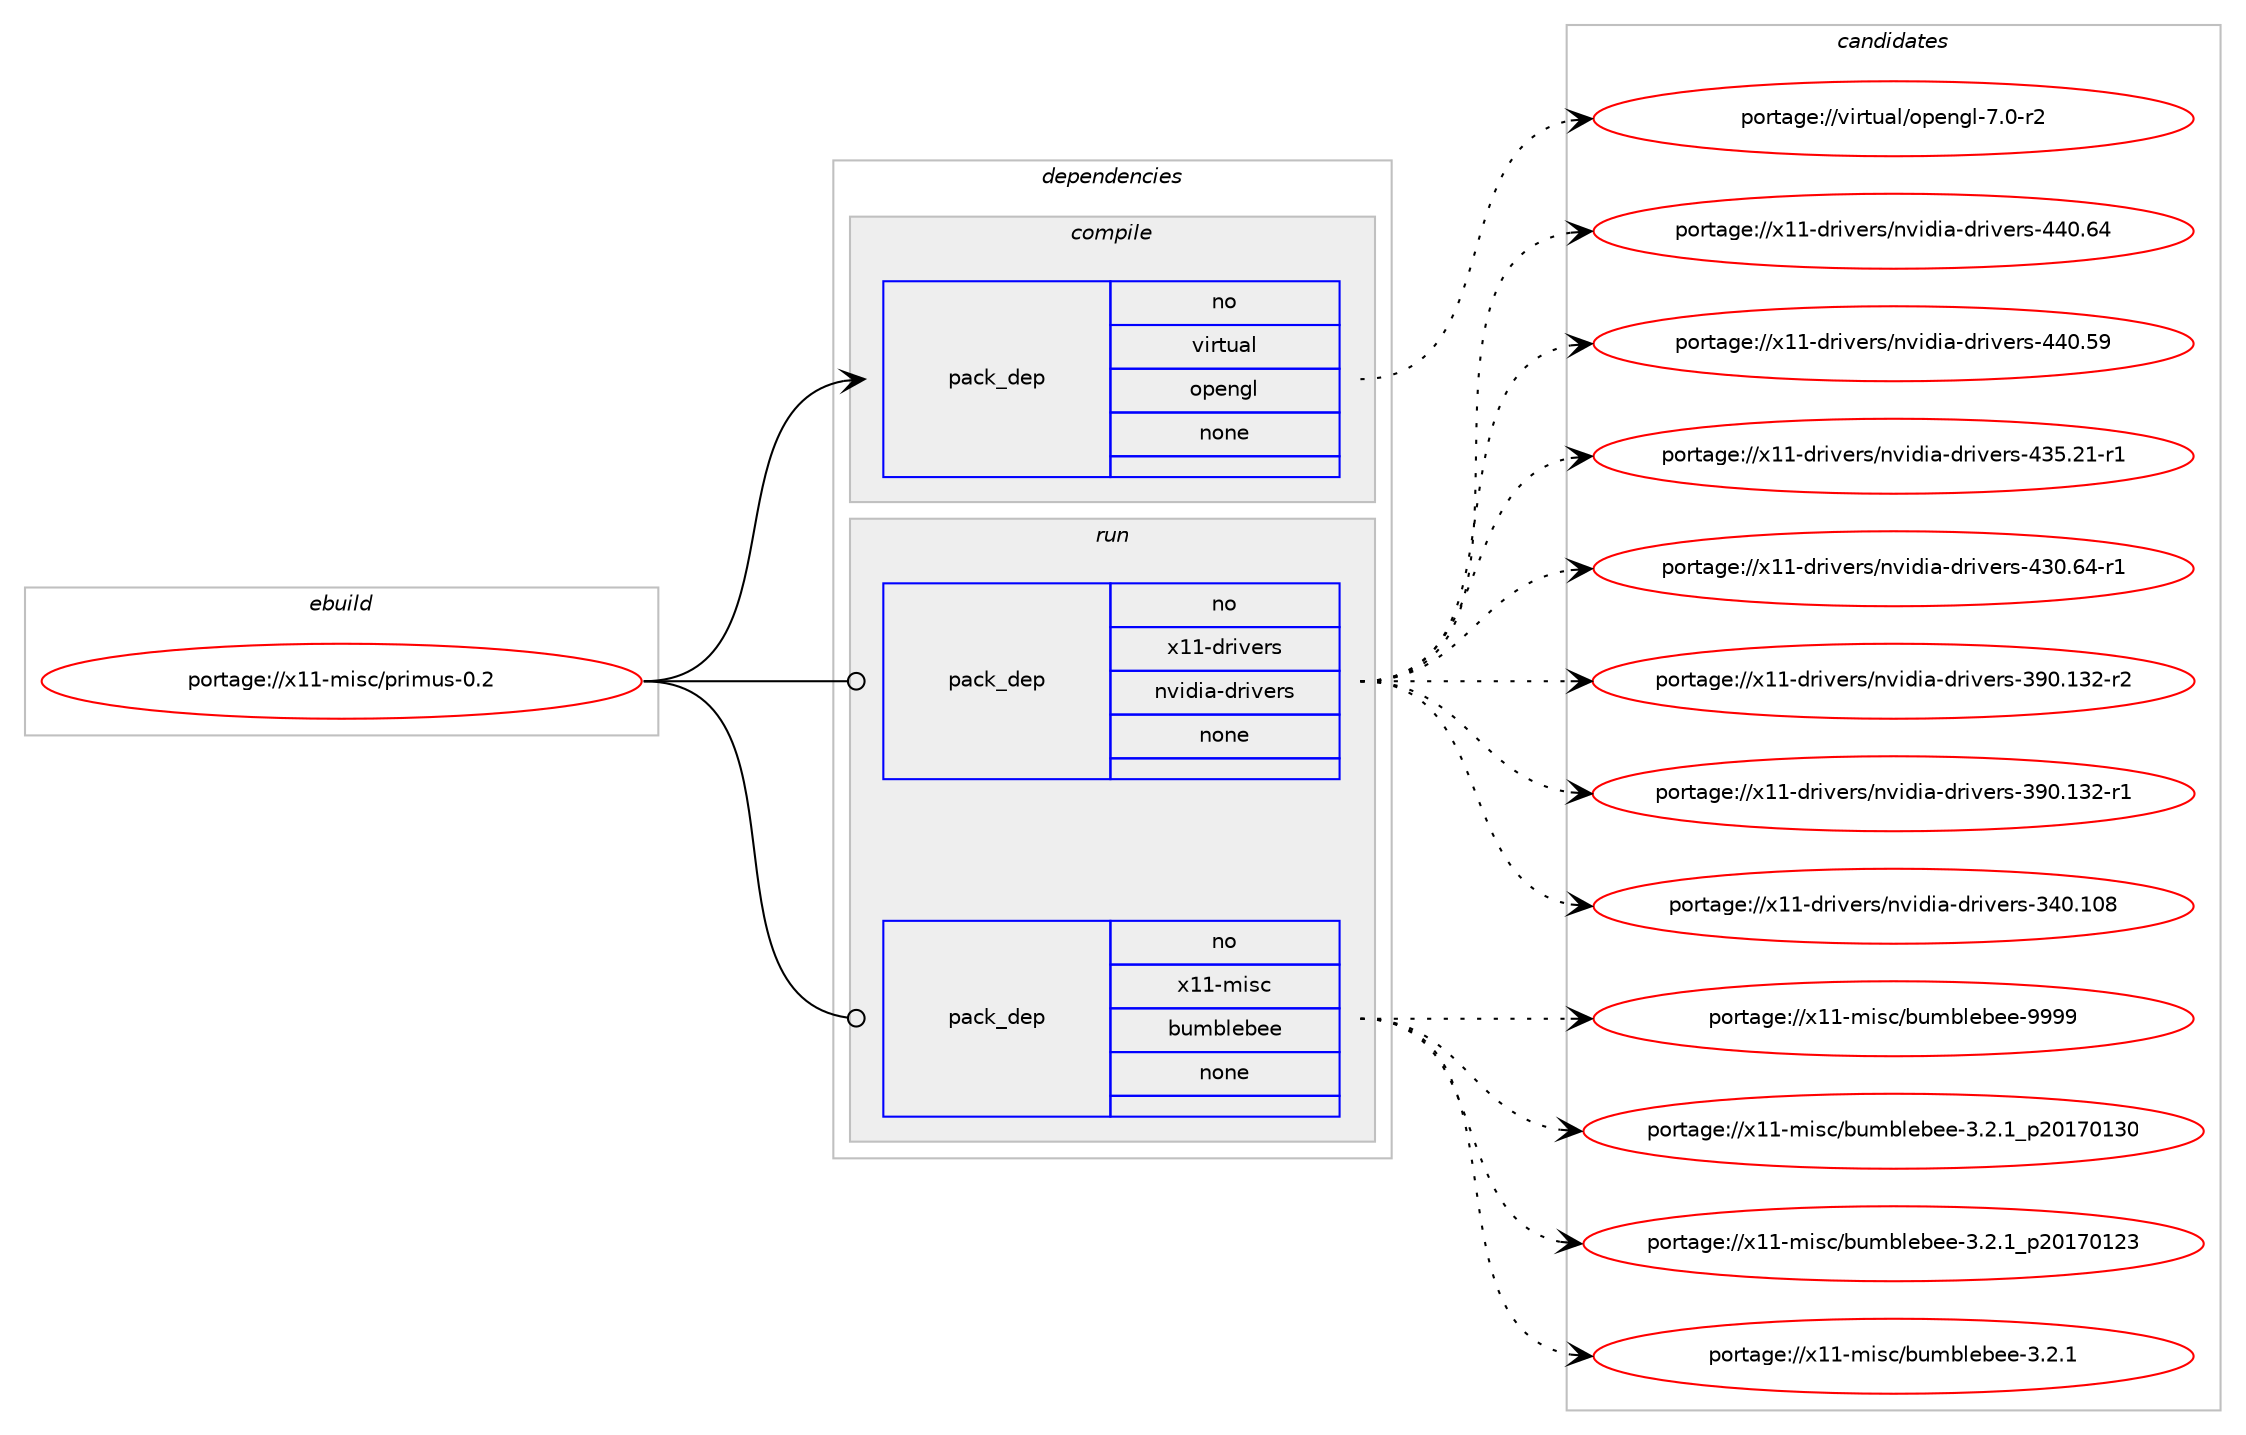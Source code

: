 digraph prolog {

# *************
# Graph options
# *************

newrank=true;
concentrate=true;
compound=true;
graph [rankdir=LR,fontname=Helvetica,fontsize=10,ranksep=1.5];#, ranksep=2.5, nodesep=0.2];
edge  [arrowhead=vee];
node  [fontname=Helvetica,fontsize=10];

# **********
# The ebuild
# **********

subgraph cluster_leftcol {
color=gray;
rank=same;
label=<<i>ebuild</i>>;
id [label="portage://x11-misc/primus-0.2", color=red, width=4, href="../x11-misc/primus-0.2.svg"];
}

# ****************
# The dependencies
# ****************

subgraph cluster_midcol {
color=gray;
label=<<i>dependencies</i>>;
subgraph cluster_compile {
fillcolor="#eeeeee";
style=filled;
label=<<i>compile</i>>;
subgraph pack3563 {
dependency4009 [label=<<TABLE BORDER="0" CELLBORDER="1" CELLSPACING="0" CELLPADDING="4" WIDTH="220"><TR><TD ROWSPAN="6" CELLPADDING="30">pack_dep</TD></TR><TR><TD WIDTH="110">no</TD></TR><TR><TD>virtual</TD></TR><TR><TD>opengl</TD></TR><TR><TD>none</TD></TR><TR><TD></TD></TR></TABLE>>, shape=none, color=blue];
}
id:e -> dependency4009:w [weight=20,style="solid",arrowhead="vee"];
}
subgraph cluster_compileandrun {
fillcolor="#eeeeee";
style=filled;
label=<<i>compile and run</i>>;
}
subgraph cluster_run {
fillcolor="#eeeeee";
style=filled;
label=<<i>run</i>>;
subgraph pack3564 {
dependency4010 [label=<<TABLE BORDER="0" CELLBORDER="1" CELLSPACING="0" CELLPADDING="4" WIDTH="220"><TR><TD ROWSPAN="6" CELLPADDING="30">pack_dep</TD></TR><TR><TD WIDTH="110">no</TD></TR><TR><TD>x11-drivers</TD></TR><TR><TD>nvidia-drivers</TD></TR><TR><TD>none</TD></TR><TR><TD></TD></TR></TABLE>>, shape=none, color=blue];
}
id:e -> dependency4010:w [weight=20,style="solid",arrowhead="odot"];
subgraph pack3565 {
dependency4011 [label=<<TABLE BORDER="0" CELLBORDER="1" CELLSPACING="0" CELLPADDING="4" WIDTH="220"><TR><TD ROWSPAN="6" CELLPADDING="30">pack_dep</TD></TR><TR><TD WIDTH="110">no</TD></TR><TR><TD>x11-misc</TD></TR><TR><TD>bumblebee</TD></TR><TR><TD>none</TD></TR><TR><TD></TD></TR></TABLE>>, shape=none, color=blue];
}
id:e -> dependency4011:w [weight=20,style="solid",arrowhead="odot"];
}
}

# **************
# The candidates
# **************

subgraph cluster_choices {
rank=same;
color=gray;
label=<<i>candidates</i>>;

subgraph choice3563 {
color=black;
nodesep=1;
choice1181051141161179710847111112101110103108455546484511450 [label="portage://virtual/opengl-7.0-r2", color=red, width=4,href="../virtual/opengl-7.0-r2.svg"];
dependency4009:e -> choice1181051141161179710847111112101110103108455546484511450:w [style=dotted,weight="100"];
}
subgraph choice3564 {
color=black;
nodesep=1;
choice12049494510011410511810111411547110118105100105974510011410511810111411545525248465452 [label="portage://x11-drivers/nvidia-drivers-440.64", color=red, width=4,href="../x11-drivers/nvidia-drivers-440.64.svg"];
choice12049494510011410511810111411547110118105100105974510011410511810111411545525248465357 [label="portage://x11-drivers/nvidia-drivers-440.59", color=red, width=4,href="../x11-drivers/nvidia-drivers-440.59.svg"];
choice120494945100114105118101114115471101181051001059745100114105118101114115455251534650494511449 [label="portage://x11-drivers/nvidia-drivers-435.21-r1", color=red, width=4,href="../x11-drivers/nvidia-drivers-435.21-r1.svg"];
choice120494945100114105118101114115471101181051001059745100114105118101114115455251484654524511449 [label="portage://x11-drivers/nvidia-drivers-430.64-r1", color=red, width=4,href="../x11-drivers/nvidia-drivers-430.64-r1.svg"];
choice12049494510011410511810111411547110118105100105974510011410511810111411545515748464951504511450 [label="portage://x11-drivers/nvidia-drivers-390.132-r2", color=red, width=4,href="../x11-drivers/nvidia-drivers-390.132-r2.svg"];
choice12049494510011410511810111411547110118105100105974510011410511810111411545515748464951504511449 [label="portage://x11-drivers/nvidia-drivers-390.132-r1", color=red, width=4,href="../x11-drivers/nvidia-drivers-390.132-r1.svg"];
choice1204949451001141051181011141154711011810510010597451001141051181011141154551524846494856 [label="portage://x11-drivers/nvidia-drivers-340.108", color=red, width=4,href="../x11-drivers/nvidia-drivers-340.108.svg"];
dependency4010:e -> choice12049494510011410511810111411547110118105100105974510011410511810111411545525248465452:w [style=dotted,weight="100"];
dependency4010:e -> choice12049494510011410511810111411547110118105100105974510011410511810111411545525248465357:w [style=dotted,weight="100"];
dependency4010:e -> choice120494945100114105118101114115471101181051001059745100114105118101114115455251534650494511449:w [style=dotted,weight="100"];
dependency4010:e -> choice120494945100114105118101114115471101181051001059745100114105118101114115455251484654524511449:w [style=dotted,weight="100"];
dependency4010:e -> choice12049494510011410511810111411547110118105100105974510011410511810111411545515748464951504511450:w [style=dotted,weight="100"];
dependency4010:e -> choice12049494510011410511810111411547110118105100105974510011410511810111411545515748464951504511449:w [style=dotted,weight="100"];
dependency4010:e -> choice1204949451001141051181011141154711011810510010597451001141051181011141154551524846494856:w [style=dotted,weight="100"];
}
subgraph choice3565 {
color=black;
nodesep=1;
choice12049494510910511599479811710998108101981011014557575757 [label="portage://x11-misc/bumblebee-9999", color=red, width=4,href="../x11-misc/bumblebee-9999.svg"];
choice1204949451091051159947981171099810810198101101455146504649951125048495548495148 [label="portage://x11-misc/bumblebee-3.2.1_p20170130", color=red, width=4,href="../x11-misc/bumblebee-3.2.1_p20170130.svg"];
choice1204949451091051159947981171099810810198101101455146504649951125048495548495051 [label="portage://x11-misc/bumblebee-3.2.1_p20170123", color=red, width=4,href="../x11-misc/bumblebee-3.2.1_p20170123.svg"];
choice1204949451091051159947981171099810810198101101455146504649 [label="portage://x11-misc/bumblebee-3.2.1", color=red, width=4,href="../x11-misc/bumblebee-3.2.1.svg"];
dependency4011:e -> choice12049494510910511599479811710998108101981011014557575757:w [style=dotted,weight="100"];
dependency4011:e -> choice1204949451091051159947981171099810810198101101455146504649951125048495548495148:w [style=dotted,weight="100"];
dependency4011:e -> choice1204949451091051159947981171099810810198101101455146504649951125048495548495051:w [style=dotted,weight="100"];
dependency4011:e -> choice1204949451091051159947981171099810810198101101455146504649:w [style=dotted,weight="100"];
}
}

}
